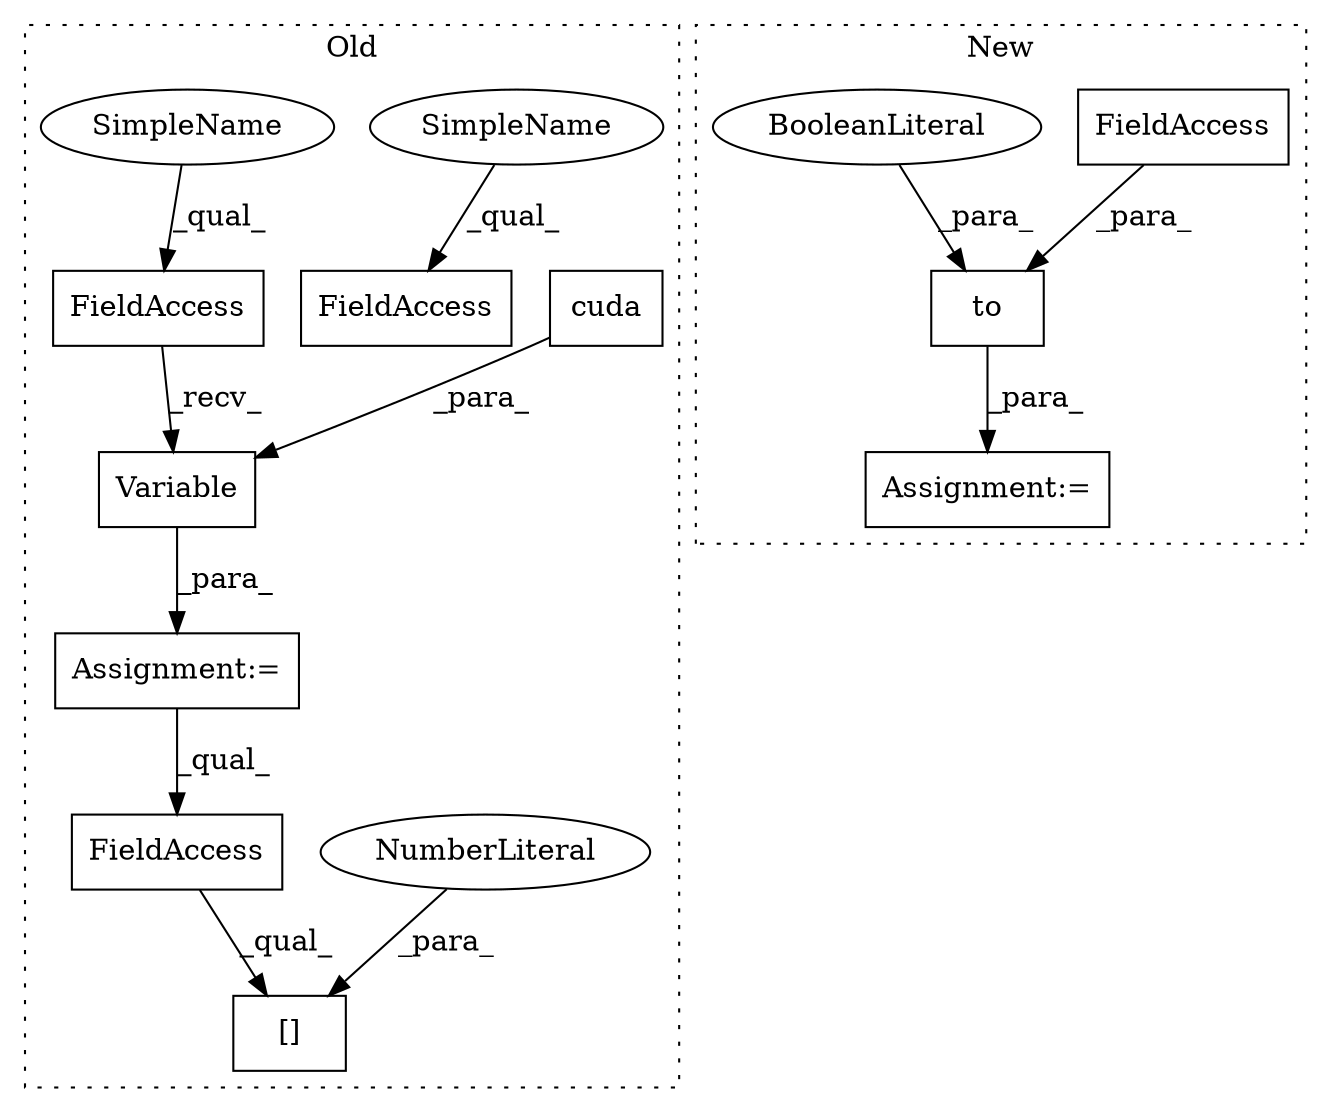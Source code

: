 digraph G {
subgraph cluster0 {
1 [label="[]" a="2" s="7115,7126" l="10,1" shape="box"];
5 [label="FieldAccess" a="22" s="7115" l="9" shape="box"];
6 [label="NumberLiteral" a="34" s="7125" l="1" shape="ellipse"];
7 [label="cuda" a="32" s="6070" l="6" shape="box"];
8 [label="Assignment:=" a="7" s="6038" l="1" shape="box"];
9 [label="Variable" a="32" s="6054,6076" l="9,1" shape="box"];
11 [label="FieldAccess" a="22" s="6039" l="14" shape="box"];
12 [label="FieldAccess" a="22" s="6096" l="14" shape="box"];
13 [label="SimpleName" a="42" s="6096" l="5" shape="ellipse"];
14 [label="SimpleName" a="42" s="6039" l="5" shape="ellipse"];
label = "Old";
style="dotted";
}
subgraph cluster1 {
2 [label="to" a="32" s="6192,6206" l="3,1" shape="box"];
3 [label="FieldAccess" a="22" s="6195" l="6" shape="box"];
4 [label="Assignment:=" a="7" s="6147" l="9" shape="box"];
10 [label="BooleanLiteral" a="9" s="6202" l="4" shape="ellipse"];
label = "New";
style="dotted";
}
2 -> 4 [label="_para_"];
3 -> 2 [label="_para_"];
5 -> 1 [label="_qual_"];
6 -> 1 [label="_para_"];
7 -> 9 [label="_para_"];
8 -> 5 [label="_qual_"];
9 -> 8 [label="_para_"];
10 -> 2 [label="_para_"];
11 -> 9 [label="_recv_"];
13 -> 12 [label="_qual_"];
14 -> 11 [label="_qual_"];
}